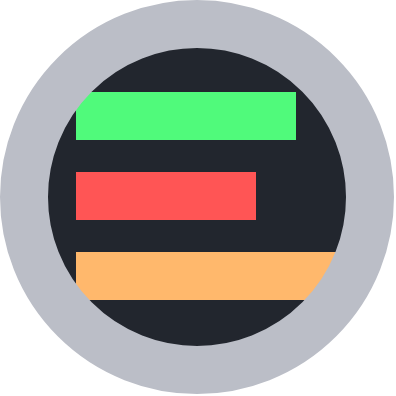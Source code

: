 <mxfile>
    <diagram id="_1EsCd3f2GWJ5ANs4CDQ" name="Page-1">
        <mxGraphModel dx="2469" dy="711" grid="1" gridSize="10" guides="1" tooltips="1" connect="1" arrows="1" fold="1" page="1" pageScale="1" pageWidth="200" pageHeight="200" background="none" math="0" shadow="0">
            <root>
                <mxCell id="0"/>
                <mxCell id="1" parent="0"/>
                <mxCell id="12" value="" style="ellipse;whiteSpace=wrap;html=1;aspect=fixed;strokeWidth=20;fillColor=#22262e;strokeColor=none;" parent="1" vertex="1">
                    <mxGeometry x="14" y="14" width="173" height="173" as="geometry"/>
                </mxCell>
                <mxCell id="4" value="" style="endArrow=none;html=1;strokeWidth=24;fillColor=#60a917;strokeColor=#ff5555;rounded=0;" parent="1" edge="1">
                    <mxGeometry width="50" height="50" relative="1" as="geometry">
                        <mxPoint x="130" y="100" as="sourcePoint"/>
                        <mxPoint x="40" y="100" as="targetPoint"/>
                    </mxGeometry>
                </mxCell>
                <mxCell id="29" value="" style="endArrow=none;html=1;strokeWidth=24;fillColor=#60a917;strokeColor=#FFB86C;rounded=0;" parent="1" edge="1">
                    <mxGeometry width="50" height="50" relative="1" as="geometry">
                        <mxPoint x="180" y="140" as="sourcePoint"/>
                        <mxPoint x="40" y="140" as="targetPoint"/>
                    </mxGeometry>
                </mxCell>
                <mxCell id="42" value="" style="endArrow=none;html=1;strokeWidth=24;fillColor=#60a917;strokeColor=#50fa7b;rounded=0;" parent="1" edge="1">
                    <mxGeometry width="50" height="50" relative="1" as="geometry">
                        <mxPoint x="150" y="60" as="sourcePoint"/>
                        <mxPoint x="40" y="60" as="targetPoint"/>
                    </mxGeometry>
                </mxCell>
                <mxCell id="38" value="" style="ellipse;whiteSpace=wrap;html=1;aspect=fixed;strokeWidth=24;fillColor=#0000;strokeColor=#bbbec7;perimeterSpacing=0;shadow=0;" parent="1" vertex="1">
                    <mxGeometry x="14" y="14" width="173" height="173" as="geometry"/>
                </mxCell>
            </root>
        </mxGraphModel>
    </diagram>
</mxfile>